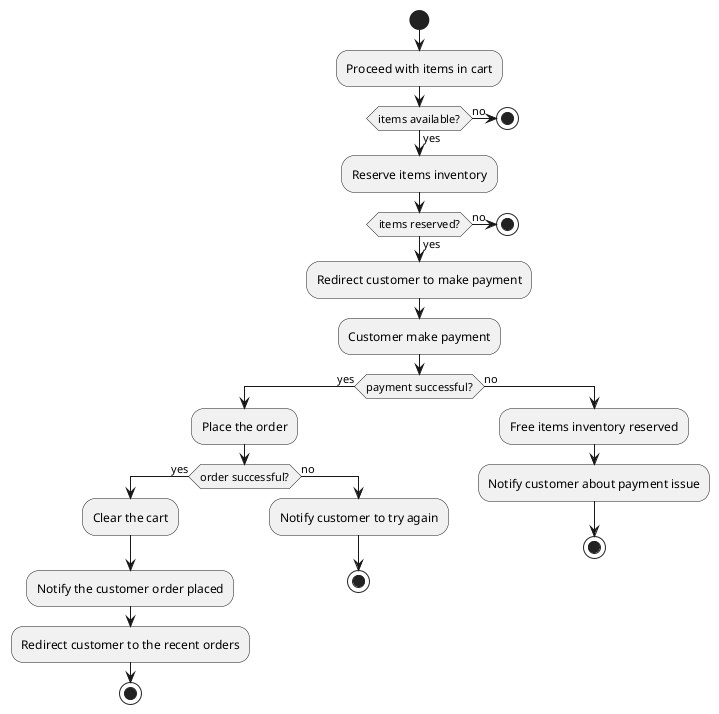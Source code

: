 @startuml
'https://plantuml.com/sequence-diagram

start

:Proceed with items in cart;

if (items available?) then (yes)
    :Reserve items inventory;
    if (items reserved?) then (yes)
        :Redirect customer to make payment;
        :Customer make payment;
        if (payment successful?) then (yes)
            :Place the order;
            if (order successful?) then (yes)
                :Clear the cart;
                :Notify the customer order placed;
                :Redirect customer to the recent orders;
                stop
            else (no)
                :Notify customer to try again;
                stop
            endif
        else (no)
            :Free items inventory reserved;
            :Notify customer about payment issue;
            stop
        endif
    else (no)
        stop
    endif
else (no)
    stop


@enduml
